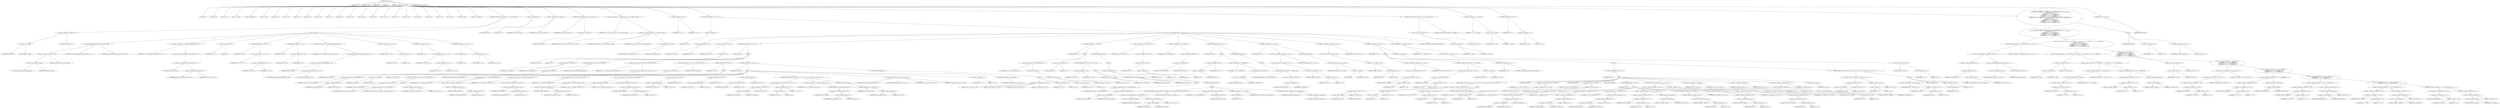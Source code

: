 digraph cache_insert {  
"1000126" [label = "(METHOD,cache_insert)" ]
"1000127" [label = "(PARAM,int a1)" ]
"1000128" [label = "(PARAM,void *cp)" ]
"1000129" [label = "(PARAM,int a3)" ]
"1000130" [label = "(PARAM,int a4)" ]
"1000131" [label = "(PARAM,__int16 a5)" ]
"1000132" [label = "(BLOCK,,)" ]
"1000133" [label = "(LOCAL,v9: int)" ]
"1000134" [label = "(LOCAL,v10: int)" ]
"1000135" [label = "(LOCAL,v11: int)" ]
"1000136" [label = "(LOCAL,v12: __int16)" ]
"1000137" [label = "(LOCAL,v14: unsigned int)" ]
"1000138" [label = "(LOCAL,v15: bool)" ]
"1000139" [label = "(LOCAL,v16: bool)" ]
"1000140" [label = "(LOCAL,v17: int)" ]
"1000141" [label = "(LOCAL,v18: int)" ]
"1000142" [label = "(LOCAL,v19: int)" ]
"1000143" [label = "(LOCAL,v20: int)" ]
"1000144" [label = "(LOCAL,v21: int)" ]
"1000145" [label = "(LOCAL,v22: int)" ]
"1000146" [label = "(LOCAL,v23: int)" ]
"1000147" [label = "(LOCAL,v24: size_t)" ]
"1000148" [label = "(LOCAL,v25: int)" ]
"1000149" [label = "(LOCAL,v26: int *)" ]
"1000150" [label = "(LOCAL,v27: int)" ]
"1000151" [label = "(LOCAL,v28: char *)" ]
"1000152" [label = "(LOCAL,v29: int)" ]
"1000153" [label = "(LOCAL,v30: int)" ]
"1000154" [label = "(LOCAL,v31: int)" ]
"1000155" [label = "(LOCAL,v32: int)" ]
"1000156" [label = "(LOCAL,v33: _BYTE *)" ]
"1000157" [label = "(LOCAL,v34: _DWORD [ 4 ])" ]
"1000158" [label = "(CONTROL_STRUCTURE,if ( (a5 & 0x980) != 0 ),if ( (a5 & 0x980) != 0 ))" ]
"1000159" [label = "(<operator>.notEquals,(a5 & 0x980) != 0)" ]
"1000160" [label = "(<operator>.and,a5 & 0x980)" ]
"1000161" [label = "(IDENTIFIER,a5,a5 & 0x980)" ]
"1000162" [label = "(LITERAL,0x980,a5 & 0x980)" ]
"1000163" [label = "(LITERAL,0,(a5 & 0x980) != 0)" ]
"1000164" [label = "(BLOCK,,)" ]
"1000165" [label = "(log_query,log_query((unsigned __int16)a5 | 0x10000, a1, cp))" ]
"1000166" [label = "(<operator>.or,(unsigned __int16)a5 | 0x10000)" ]
"1000167" [label = "(<operator>.cast,(unsigned __int16)a5)" ]
"1000168" [label = "(UNKNOWN,unsigned __int16,unsigned __int16)" ]
"1000169" [label = "(IDENTIFIER,a5,(unsigned __int16)a5)" ]
"1000170" [label = "(LITERAL,0x10000,(unsigned __int16)a5 | 0x10000)" ]
"1000171" [label = "(IDENTIFIER,a1,log_query((unsigned __int16)a5 | 0x10000, a1, cp))" ]
"1000172" [label = "(IDENTIFIER,cp,log_query((unsigned __int16)a5 | 0x10000, a1, cp))" ]
"1000173" [label = "(<operator>.assignment,v14 = *(_DWORD *)(dnsmasq_daemon + 252))" ]
"1000174" [label = "(IDENTIFIER,v14,v14 = *(_DWORD *)(dnsmasq_daemon + 252))" ]
"1000175" [label = "(<operator>.indirection,*(_DWORD *)(dnsmasq_daemon + 252))" ]
"1000176" [label = "(<operator>.cast,(_DWORD *)(dnsmasq_daemon + 252))" ]
"1000177" [label = "(UNKNOWN,_DWORD *,_DWORD *)" ]
"1000178" [label = "(<operator>.addition,dnsmasq_daemon + 252)" ]
"1000179" [label = "(IDENTIFIER,dnsmasq_daemon,dnsmasq_daemon + 252)" ]
"1000180" [label = "(LITERAL,252,dnsmasq_daemon + 252)" ]
"1000181" [label = "(<operator>.assignment,v15 = 1)" ]
"1000182" [label = "(IDENTIFIER,v15,v15 = 1)" ]
"1000183" [label = "(LITERAL,1,v15 = 1)" ]
"1000184" [label = "(CONTROL_STRUCTURE,if ( v14 ),if ( v14 ))" ]
"1000185" [label = "(IDENTIFIER,v14,if ( v14 ))" ]
"1000186" [label = "(<operator>.assignment,v15 = v14 >= a4)" ]
"1000187" [label = "(IDENTIFIER,v15,v15 = v14 >= a4)" ]
"1000188" [label = "(<operator>.greaterEqualsThan,v14 >= a4)" ]
"1000189" [label = "(IDENTIFIER,v14,v14 >= a4)" ]
"1000190" [label = "(IDENTIFIER,a4,v14 >= a4)" ]
"1000191" [label = "(CONTROL_STRUCTURE,if ( v15 ),if ( v15 ))" ]
"1000192" [label = "(IDENTIFIER,v15,if ( v15 ))" ]
"1000193" [label = "(<operator>.assignment,v14 = a4)" ]
"1000194" [label = "(IDENTIFIER,v14,v14 = a4)" ]
"1000195" [label = "(IDENTIFIER,a4,v14 = a4)" ]
"1000196" [label = "(<operator>.assignment,a4 = *(_DWORD *)(dnsmasq_daemon + 248))" ]
"1000197" [label = "(IDENTIFIER,a4,a4 = *(_DWORD *)(dnsmasq_daemon + 248))" ]
"1000198" [label = "(<operator>.indirection,*(_DWORD *)(dnsmasq_daemon + 248))" ]
"1000199" [label = "(<operator>.cast,(_DWORD *)(dnsmasq_daemon + 248))" ]
"1000200" [label = "(UNKNOWN,_DWORD *,_DWORD *)" ]
"1000201" [label = "(<operator>.addition,dnsmasq_daemon + 248)" ]
"1000202" [label = "(IDENTIFIER,dnsmasq_daemon,dnsmasq_daemon + 248)" ]
"1000203" [label = "(LITERAL,248,dnsmasq_daemon + 248)" ]
"1000204" [label = "(<operator>.assignment,v16 = a4 != 0)" ]
"1000205" [label = "(IDENTIFIER,v16,v16 = a4 != 0)" ]
"1000206" [label = "(<operator>.notEquals,a4 != 0)" ]
"1000207" [label = "(IDENTIFIER,a4,a4 != 0)" ]
"1000208" [label = "(LITERAL,0,a4 != 0)" ]
"1000209" [label = "(CONTROL_STRUCTURE,if ( a4 ),if ( a4 ))" ]
"1000210" [label = "(IDENTIFIER,a4,if ( a4 ))" ]
"1000211" [label = "(<operator>.assignment,v16 = a4 > v14)" ]
"1000212" [label = "(IDENTIFIER,v16,v16 = a4 > v14)" ]
"1000213" [label = "(<operator>.greaterThan,a4 > v14)" ]
"1000214" [label = "(IDENTIFIER,a4,a4 > v14)" ]
"1000215" [label = "(IDENTIFIER,v14,a4 > v14)" ]
"1000216" [label = "(CONTROL_STRUCTURE,if ( !v16 ),if ( !v16 ))" ]
"1000217" [label = "(<operator>.logicalNot,!v16)" ]
"1000218" [label = "(IDENTIFIER,v16,!v16)" ]
"1000219" [label = "(<operator>.assignment,a4 = v14)" ]
"1000220" [label = "(IDENTIFIER,a4,a4 = v14)" ]
"1000221" [label = "(IDENTIFIER,v14,a4 = v14)" ]
"1000222" [label = "(<operator>.assignment,v9 = 0)" ]
"1000223" [label = "(IDENTIFIER,v9,v9 = 0)" ]
"1000224" [label = "(LITERAL,0,v9 = 0)" ]
"1000225" [label = "(<operator>.assignment,v10 = insert_error)" ]
"1000226" [label = "(IDENTIFIER,v10,v10 = insert_error)" ]
"1000227" [label = "(IDENTIFIER,insert_error,v10 = insert_error)" ]
"1000228" [label = "(CONTROL_STRUCTURE,if ( insert_error ),if ( insert_error ))" ]
"1000229" [label = "(IDENTIFIER,insert_error,if ( insert_error ))" ]
"1000230" [label = "(RETURN,return v9;,return v9;)" ]
"1000231" [label = "(IDENTIFIER,v9,return v9;)" ]
"1000232" [label = "(<operator>.assignment,v11 = cache_scan_free(a1, cp, a3, (unsigned __int16)a5))" ]
"1000233" [label = "(IDENTIFIER,v11,v11 = cache_scan_free(a1, cp, a3, (unsigned __int16)a5))" ]
"1000234" [label = "(cache_scan_free,cache_scan_free(a1, cp, a3, (unsigned __int16)a5))" ]
"1000235" [label = "(IDENTIFIER,a1,cache_scan_free(a1, cp, a3, (unsigned __int16)a5))" ]
"1000236" [label = "(IDENTIFIER,cp,cache_scan_free(a1, cp, a3, (unsigned __int16)a5))" ]
"1000237" [label = "(IDENTIFIER,a3,cache_scan_free(a1, cp, a3, (unsigned __int16)a5))" ]
"1000238" [label = "(<operator>.cast,(unsigned __int16)a5)" ]
"1000239" [label = "(UNKNOWN,unsigned __int16,unsigned __int16)" ]
"1000240" [label = "(IDENTIFIER,a5,(unsigned __int16)a5)" ]
"1000241" [label = "(<operator>.assignment,v9 = v11)" ]
"1000242" [label = "(IDENTIFIER,v9,v9 = v11)" ]
"1000243" [label = "(IDENTIFIER,v11,v9 = v11)" ]
"1000244" [label = "(CONTROL_STRUCTURE,if ( !v11 ),if ( !v11 ))" ]
"1000245" [label = "(<operator>.logicalNot,!v11)" ]
"1000246" [label = "(IDENTIFIER,v11,!v11)" ]
"1000247" [label = "(BLOCK,,)" ]
"1000248" [label = "(<operator>.assignment,v17 = v10)" ]
"1000249" [label = "(IDENTIFIER,v17,v17 = v10)" ]
"1000250" [label = "(IDENTIFIER,v10,v17 = v10)" ]
"1000251" [label = "(<operator>.assignment,v18 = a5 & 4)" ]
"1000252" [label = "(IDENTIFIER,v18,v18 = a5 & 4)" ]
"1000253" [label = "(<operator>.and,a5 & 4)" ]
"1000254" [label = "(IDENTIFIER,a5,a5 & 4)" ]
"1000255" [label = "(LITERAL,4,a5 & 4)" ]
"1000256" [label = "(CONTROL_STRUCTURE,while ( 1 ),while ( 1 ))" ]
"1000257" [label = "(LITERAL,1,while ( 1 ))" ]
"1000258" [label = "(BLOCK,,)" ]
"1000259" [label = "(<operator>.assignment,v9 = cache_tail)" ]
"1000260" [label = "(IDENTIFIER,v9,v9 = cache_tail)" ]
"1000261" [label = "(IDENTIFIER,cache_tail,v9 = cache_tail)" ]
"1000262" [label = "(CONTROL_STRUCTURE,if ( !cache_tail ),if ( !cache_tail ))" ]
"1000263" [label = "(<operator>.logicalNot,!cache_tail)" ]
"1000264" [label = "(IDENTIFIER,cache_tail,!cache_tail)" ]
"1000265" [label = "(CONTROL_STRUCTURE,goto LABEL_16;,goto LABEL_16;)" ]
"1000266" [label = "(<operator>.assignment,v19 = *(unsigned __int16 *)(cache_tail + 36))" ]
"1000267" [label = "(IDENTIFIER,v19,v19 = *(unsigned __int16 *)(cache_tail + 36))" ]
"1000268" [label = "(<operator>.indirection,*(unsigned __int16 *)(cache_tail + 36))" ]
"1000269" [label = "(<operator>.cast,(unsigned __int16 *)(cache_tail + 36))" ]
"1000270" [label = "(UNKNOWN,unsigned __int16 *,unsigned __int16 *)" ]
"1000271" [label = "(<operator>.addition,cache_tail + 36)" ]
"1000272" [label = "(IDENTIFIER,cache_tail,cache_tail + 36)" ]
"1000273" [label = "(LITERAL,36,cache_tail + 36)" ]
"1000274" [label = "(CONTROL_STRUCTURE,if ( (v19 & 0xC) == 0 ),if ( (v19 & 0xC) == 0 ))" ]
"1000275" [label = "(<operator>.equals,(v19 & 0xC) == 0)" ]
"1000276" [label = "(<operator>.and,v19 & 0xC)" ]
"1000277" [label = "(IDENTIFIER,v19,v19 & 0xC)" ]
"1000278" [label = "(LITERAL,0xC,v19 & 0xC)" ]
"1000279" [label = "(LITERAL,0,(v19 & 0xC) == 0)" ]
"1000280" [label = "(CONTROL_STRUCTURE,break;,break;)" ]
"1000281" [label = "(CONTROL_STRUCTURE,if ( v17 ),if ( v17 ))" ]
"1000282" [label = "(IDENTIFIER,v17,if ( v17 ))" ]
"1000283" [label = "(BLOCK,,)" ]
"1000284" [label = "(CONTROL_STRUCTURE,if ( !warned_12267 ),if ( !warned_12267 ))" ]
"1000285" [label = "(<operator>.logicalNot,!warned_12267)" ]
"1000286" [label = "(IDENTIFIER,warned_12267,!warned_12267)" ]
"1000287" [label = "(BLOCK,,)" ]
"1000288" [label = "(my_syslog,my_syslog(3, \"Internal error in cache.\"))" ]
"1000289" [label = "(LITERAL,3,my_syslog(3, \"Internal error in cache.\"))" ]
"1000290" [label = "(LITERAL,\"Internal error in cache.\",my_syslog(3, \"Internal error in cache.\"))" ]
"1000291" [label = "(<operator>.assignment,warned_12267 = 1)" ]
"1000292" [label = "(IDENTIFIER,warned_12267,warned_12267 = 1)" ]
"1000293" [label = "(LITERAL,1,warned_12267 = 1)" ]
"1000294" [label = "(CONTROL_STRUCTURE,goto LABEL_16;,goto LABEL_16;)" ]
"1000295" [label = "(CONTROL_STRUCTURE,if ( v18 ),if ( v18 ))" ]
"1000296" [label = "(IDENTIFIER,v18,if ( v18 ))" ]
"1000297" [label = "(BLOCK,,)" ]
"1000298" [label = "(<operator>.assignment,v20 = *(_DWORD *)(cache_tail + 16))" ]
"1000299" [label = "(IDENTIFIER,v20,v20 = *(_DWORD *)(cache_tail + 16))" ]
"1000300" [label = "(<operator>.indirection,*(_DWORD *)(cache_tail + 16))" ]
"1000301" [label = "(<operator>.cast,(_DWORD *)(cache_tail + 16))" ]
"1000302" [label = "(UNKNOWN,_DWORD *,_DWORD *)" ]
"1000303" [label = "(<operator>.addition,cache_tail + 16)" ]
"1000304" [label = "(IDENTIFIER,cache_tail,cache_tail + 16)" ]
"1000305" [label = "(LITERAL,16,cache_tail + 16)" ]
"1000306" [label = "(<operator>.assignment,v21 = *(_DWORD *)(cache_tail + 20))" ]
"1000307" [label = "(IDENTIFIER,v21,v21 = *(_DWORD *)(cache_tail + 20))" ]
"1000308" [label = "(<operator>.indirection,*(_DWORD *)(cache_tail + 20))" ]
"1000309" [label = "(<operator>.cast,(_DWORD *)(cache_tail + 20))" ]
"1000310" [label = "(UNKNOWN,_DWORD *,_DWORD *)" ]
"1000311" [label = "(<operator>.addition,cache_tail + 20)" ]
"1000312" [label = "(IDENTIFIER,cache_tail,cache_tail + 20)" ]
"1000313" [label = "(LITERAL,20,cache_tail + 20)" ]
"1000314" [label = "(<operator>.assignment,v22 = *(_DWORD *)(cache_tail + 24))" ]
"1000315" [label = "(IDENTIFIER,v22,v22 = *(_DWORD *)(cache_tail + 24))" ]
"1000316" [label = "(<operator>.indirection,*(_DWORD *)(cache_tail + 24))" ]
"1000317" [label = "(<operator>.cast,(_DWORD *)(cache_tail + 24))" ]
"1000318" [label = "(UNKNOWN,_DWORD *,_DWORD *)" ]
"1000319" [label = "(<operator>.addition,cache_tail + 24)" ]
"1000320" [label = "(IDENTIFIER,cache_tail,cache_tail + 24)" ]
"1000321" [label = "(LITERAL,24,cache_tail + 24)" ]
"1000322" [label = "(<operator>.assignment,v34[0] = *(_DWORD *)(cache_tail + 12))" ]
"1000323" [label = "(<operator>.indirectIndexAccess,v34[0])" ]
"1000324" [label = "(IDENTIFIER,v34,v34[0] = *(_DWORD *)(cache_tail + 12))" ]
"1000325" [label = "(LITERAL,0,v34[0] = *(_DWORD *)(cache_tail + 12))" ]
"1000326" [label = "(<operator>.indirection,*(_DWORD *)(cache_tail + 12))" ]
"1000327" [label = "(<operator>.cast,(_DWORD *)(cache_tail + 12))" ]
"1000328" [label = "(UNKNOWN,_DWORD *,_DWORD *)" ]
"1000329" [label = "(<operator>.addition,cache_tail + 12)" ]
"1000330" [label = "(IDENTIFIER,cache_tail,cache_tail + 12)" ]
"1000331" [label = "(LITERAL,12,cache_tail + 12)" ]
"1000332" [label = "(<operator>.assignment,v34[1] = v20)" ]
"1000333" [label = "(<operator>.indirectIndexAccess,v34[1])" ]
"1000334" [label = "(IDENTIFIER,v34,v34[1] = v20)" ]
"1000335" [label = "(LITERAL,1,v34[1] = v20)" ]
"1000336" [label = "(IDENTIFIER,v20,v34[1] = v20)" ]
"1000337" [label = "(<operator>.assignment,v34[2] = v21)" ]
"1000338" [label = "(<operator>.indirectIndexAccess,v34[2])" ]
"1000339" [label = "(IDENTIFIER,v34,v34[2] = v21)" ]
"1000340" [label = "(LITERAL,2,v34[2] = v21)" ]
"1000341" [label = "(IDENTIFIER,v21,v34[2] = v21)" ]
"1000342" [label = "(<operator>.assignment,v34[3] = v22)" ]
"1000343" [label = "(<operator>.indirectIndexAccess,v34[3])" ]
"1000344" [label = "(IDENTIFIER,v34,v34[3] = v22)" ]
"1000345" [label = "(LITERAL,3,v34[3] = v22)" ]
"1000346" [label = "(IDENTIFIER,v22,v34[3] = v22)" ]
"1000347" [label = "(CONTROL_STRUCTURE,if ( (v19 & 0x200) != 0 || (v19 & 2) != 0 ),if ( (v19 & 0x200) != 0 || (v19 & 2) != 0 ))" ]
"1000348" [label = "(<operator>.logicalOr,(v19 & 0x200) != 0 || (v19 & 2) != 0)" ]
"1000349" [label = "(<operator>.notEquals,(v19 & 0x200) != 0)" ]
"1000350" [label = "(<operator>.and,v19 & 0x200)" ]
"1000351" [label = "(IDENTIFIER,v19,v19 & 0x200)" ]
"1000352" [label = "(LITERAL,0x200,v19 & 0x200)" ]
"1000353" [label = "(LITERAL,0,(v19 & 0x200) != 0)" ]
"1000354" [label = "(<operator>.notEquals,(v19 & 2) != 0)" ]
"1000355" [label = "(<operator>.and,v19 & 2)" ]
"1000356" [label = "(IDENTIFIER,v19,v19 & 2)" ]
"1000357" [label = "(LITERAL,2,v19 & 2)" ]
"1000358" [label = "(LITERAL,0,(v19 & 2) != 0)" ]
"1000359" [label = "(<operator>.assignment,v23 = *(_DWORD *)(cache_tail + 40))" ]
"1000360" [label = "(IDENTIFIER,v23,v23 = *(_DWORD *)(cache_tail + 40))" ]
"1000361" [label = "(<operator>.indirection,*(_DWORD *)(cache_tail + 40))" ]
"1000362" [label = "(<operator>.cast,(_DWORD *)(cache_tail + 40))" ]
"1000363" [label = "(UNKNOWN,_DWORD *,_DWORD *)" ]
"1000364" [label = "(<operator>.addition,cache_tail + 40)" ]
"1000365" [label = "(IDENTIFIER,cache_tail,cache_tail + 40)" ]
"1000366" [label = "(LITERAL,40,cache_tail + 40)" ]
"1000367" [label = "(CONTROL_STRUCTURE,else,else)" ]
"1000368" [label = "(<operator>.assignment,v23 = cache_tail + 40)" ]
"1000369" [label = "(IDENTIFIER,v23,v23 = cache_tail + 40)" ]
"1000370" [label = "(<operator>.addition,cache_tail + 40)" ]
"1000371" [label = "(IDENTIFIER,cache_tail,cache_tail + 40)" ]
"1000372" [label = "(LITERAL,40,cache_tail + 40)" ]
"1000373" [label = "(cache_scan_free,cache_scan_free(v23, v34, a3, v19))" ]
"1000374" [label = "(IDENTIFIER,v23,cache_scan_free(v23, v34, a3, v19))" ]
"1000375" [label = "(IDENTIFIER,v34,cache_scan_free(v23, v34, a3, v19))" ]
"1000376" [label = "(IDENTIFIER,a3,cache_scan_free(v23, v34, a3, v19))" ]
"1000377" [label = "(IDENTIFIER,v19,cache_scan_free(v23, v34, a3, v19))" ]
"1000378" [label = "(<operator>.assignment,v17 = 1)" ]
"1000379" [label = "(IDENTIFIER,v17,v17 = 1)" ]
"1000380" [label = "(LITERAL,1,v17 = 1)" ]
"1000381" [label = "(<operator>.preIncrement,++cache_live_freed)" ]
"1000382" [label = "(IDENTIFIER,cache_live_freed,++cache_live_freed)" ]
"1000383" [label = "(CONTROL_STRUCTURE,else,else)" ]
"1000384" [label = "(BLOCK,,)" ]
"1000385" [label = "(cache_scan_free,cache_scan_free(0, 0, a3, 0))" ]
"1000386" [label = "(LITERAL,0,cache_scan_free(0, 0, a3, 0))" ]
"1000387" [label = "(LITERAL,0,cache_scan_free(0, 0, a3, 0))" ]
"1000388" [label = "(IDENTIFIER,a3,cache_scan_free(0, 0, a3, 0))" ]
"1000389" [label = "(LITERAL,0,cache_scan_free(0, 0, a3, 0))" ]
"1000390" [label = "(<operator>.assignment,v17 = 0)" ]
"1000391" [label = "(IDENTIFIER,v17,v17 = 0)" ]
"1000392" [label = "(LITERAL,0,v17 = 0)" ]
"1000393" [label = "(<operator>.assignment,v18 = 1)" ]
"1000394" [label = "(IDENTIFIER,v18,v18 = 1)" ]
"1000395" [label = "(LITERAL,1,v18 = 1)" ]
"1000396" [label = "(CONTROL_STRUCTURE,if ( a1 ),if ( a1 ))" ]
"1000397" [label = "(IDENTIFIER,a1,if ( a1 ))" ]
"1000398" [label = "(BLOCK,,)" ]
"1000399" [label = "(<operator>.assignment,v24 = strlen((const char *)a1))" ]
"1000400" [label = "(IDENTIFIER,v24,v24 = strlen((const char *)a1))" ]
"1000401" [label = "(strlen,strlen((const char *)a1))" ]
"1000402" [label = "(<operator>.cast,(const char *)a1)" ]
"1000403" [label = "(UNKNOWN,const char *,const char *)" ]
"1000404" [label = "(IDENTIFIER,a1,(const char *)a1)" ]
"1000405" [label = "(<operator>.assignment,v25 = 0)" ]
"1000406" [label = "(IDENTIFIER,v25,v25 = 0)" ]
"1000407" [label = "(LITERAL,0,v25 = 0)" ]
"1000408" [label = "(CONTROL_STRUCTURE,if ( v24 > 0x31 ),if ( v24 > 0x31 ))" ]
"1000409" [label = "(<operator>.greaterThan,v24 > 0x31)" ]
"1000410" [label = "(IDENTIFIER,v24,v24 > 0x31)" ]
"1000411" [label = "(LITERAL,0x31,v24 > 0x31)" ]
"1000412" [label = "(BLOCK,,)" ]
"1000413" [label = "(<operator>.assignment,v25 = big_free)" ]
"1000414" [label = "(IDENTIFIER,v25,v25 = big_free)" ]
"1000415" [label = "(IDENTIFIER,big_free,v25 = big_free)" ]
"1000416" [label = "(CONTROL_STRUCTURE,if ( big_free ),if ( big_free ))" ]
"1000417" [label = "(IDENTIFIER,big_free,if ( big_free ))" ]
"1000418" [label = "(BLOCK,,)" ]
"1000419" [label = "(<operator>.assignment,big_free = *(_DWORD *)big_free)" ]
"1000420" [label = "(IDENTIFIER,big_free,big_free = *(_DWORD *)big_free)" ]
"1000421" [label = "(<operator>.indirection,*(_DWORD *)big_free)" ]
"1000422" [label = "(<operator>.cast,(_DWORD *)big_free)" ]
"1000423" [label = "(UNKNOWN,_DWORD *,_DWORD *)" ]
"1000424" [label = "(IDENTIFIER,big_free,(_DWORD *)big_free)" ]
"1000425" [label = "(CONTROL_STRUCTURE,else,else)" ]
"1000426" [label = "(BLOCK,,)" ]
"1000427" [label = "(CONTROL_STRUCTURE,if ( !bignames_left && (a5 & 0x5000) == 0 ),if ( !bignames_left && (a5 & 0x5000) == 0 ))" ]
"1000428" [label = "(<operator>.logicalAnd,!bignames_left && (a5 & 0x5000) == 0)" ]
"1000429" [label = "(<operator>.logicalNot,!bignames_left)" ]
"1000430" [label = "(IDENTIFIER,bignames_left,!bignames_left)" ]
"1000431" [label = "(<operator>.equals,(a5 & 0x5000) == 0)" ]
"1000432" [label = "(<operator>.and,a5 & 0x5000)" ]
"1000433" [label = "(IDENTIFIER,a5,a5 & 0x5000)" ]
"1000434" [label = "(LITERAL,0x5000,a5 & 0x5000)" ]
"1000435" [label = "(LITERAL,0,(a5 & 0x5000) == 0)" ]
"1000436" [label = "(CONTROL_STRUCTURE,goto LABEL_16;,goto LABEL_16;)" ]
"1000437" [label = "(<operator>.assignment,v25 = whine_malloc(1028))" ]
"1000438" [label = "(IDENTIFIER,v25,v25 = whine_malloc(1028))" ]
"1000439" [label = "(whine_malloc,whine_malloc(1028))" ]
"1000440" [label = "(LITERAL,1028,whine_malloc(1028))" ]
"1000441" [label = "(CONTROL_STRUCTURE,if ( !v25 ),if ( !v25 ))" ]
"1000442" [label = "(<operator>.logicalNot,!v25)" ]
"1000443" [label = "(IDENTIFIER,v25,!v25)" ]
"1000444" [label = "(CONTROL_STRUCTURE,goto LABEL_16;,goto LABEL_16;)" ]
"1000445" [label = "(CONTROL_STRUCTURE,if ( bignames_left ),if ( bignames_left ))" ]
"1000446" [label = "(IDENTIFIER,bignames_left,if ( bignames_left ))" ]
"1000447" [label = "(<operator>.preDecrement,--bignames_left)" ]
"1000448" [label = "(IDENTIFIER,bignames_left,--bignames_left)" ]
"1000449" [label = "(CONTROL_STRUCTURE,else,else)" ]
"1000450" [label = "(BLOCK,,)" ]
"1000451" [label = "(<operator>.assignment,v25 = 0)" ]
"1000452" [label = "(IDENTIFIER,v25,v25 = 0)" ]
"1000453" [label = "(LITERAL,0,v25 = 0)" ]
"1000454" [label = "(<operator>.assignment,v26 = *(int **)(v9 + 4))" ]
"1000455" [label = "(IDENTIFIER,v26,v26 = *(int **)(v9 + 4))" ]
"1000456" [label = "(<operator>.indirection,*(int **)(v9 + 4))" ]
"1000457" [label = "(<operator>.cast,(int **)(v9 + 4))" ]
"1000458" [label = "(UNKNOWN,int **,int **)" ]
"1000459" [label = "(<operator>.addition,v9 + 4)" ]
"1000460" [label = "(IDENTIFIER,v9,v9 + 4)" ]
"1000461" [label = "(LITERAL,4,v9 + 4)" ]
"1000462" [label = "(<operator>.assignment,v27 = *(_DWORD *)v9)" ]
"1000463" [label = "(IDENTIFIER,v27,v27 = *(_DWORD *)v9)" ]
"1000464" [label = "(<operator>.indirection,*(_DWORD *)v9)" ]
"1000465" [label = "(<operator>.cast,(_DWORD *)v9)" ]
"1000466" [label = "(UNKNOWN,_DWORD *,_DWORD *)" ]
"1000467" [label = "(IDENTIFIER,v9,(_DWORD *)v9)" ]
"1000468" [label = "(CONTROL_STRUCTURE,if ( v26 ),if ( v26 ))" ]
"1000469" [label = "(IDENTIFIER,v26,if ( v26 ))" ]
"1000470" [label = "(BLOCK,,)" ]
"1000471" [label = "(<operator>.assignment,*v26 = v27)" ]
"1000472" [label = "(<operator>.indirection,*v26)" ]
"1000473" [label = "(IDENTIFIER,v26,*v26 = v27)" ]
"1000474" [label = "(IDENTIFIER,v27,*v26 = v27)" ]
"1000475" [label = "(<operator>.assignment,v27 = *(_DWORD *)v9)" ]
"1000476" [label = "(IDENTIFIER,v27,v27 = *(_DWORD *)v9)" ]
"1000477" [label = "(<operator>.indirection,*(_DWORD *)v9)" ]
"1000478" [label = "(<operator>.cast,(_DWORD *)v9)" ]
"1000479" [label = "(UNKNOWN,_DWORD *,_DWORD *)" ]
"1000480" [label = "(IDENTIFIER,v9,(_DWORD *)v9)" ]
"1000481" [label = "(CONTROL_STRUCTURE,else,else)" ]
"1000482" [label = "(BLOCK,,)" ]
"1000483" [label = "(<operator>.assignment,cache_head = *(_DWORD *)v9)" ]
"1000484" [label = "(IDENTIFIER,cache_head,cache_head = *(_DWORD *)v9)" ]
"1000485" [label = "(<operator>.indirection,*(_DWORD *)v9)" ]
"1000486" [label = "(<operator>.cast,(_DWORD *)v9)" ]
"1000487" [label = "(UNKNOWN,_DWORD *,_DWORD *)" ]
"1000488" [label = "(IDENTIFIER,v9,(_DWORD *)v9)" ]
"1000489" [label = "(CONTROL_STRUCTURE,if ( v27 ),if ( v27 ))" ]
"1000490" [label = "(IDENTIFIER,v27,if ( v27 ))" ]
"1000491" [label = "(<operator>.assignment,*(_DWORD *)(v27 + 4) = v26)" ]
"1000492" [label = "(<operator>.indirection,*(_DWORD *)(v27 + 4))" ]
"1000493" [label = "(<operator>.cast,(_DWORD *)(v27 + 4))" ]
"1000494" [label = "(UNKNOWN,_DWORD *,_DWORD *)" ]
"1000495" [label = "(<operator>.addition,v27 + 4)" ]
"1000496" [label = "(IDENTIFIER,v27,v27 + 4)" ]
"1000497" [label = "(LITERAL,4,v27 + 4)" ]
"1000498" [label = "(IDENTIFIER,v26,*(_DWORD *)(v27 + 4) = v26)" ]
"1000499" [label = "(CONTROL_STRUCTURE,else,else)" ]
"1000500" [label = "(<operator>.assignment,cache_tail = (int)v26)" ]
"1000501" [label = "(IDENTIFIER,cache_tail,cache_tail = (int)v26)" ]
"1000502" [label = "(<operator>.cast,(int)v26)" ]
"1000503" [label = "(UNKNOWN,int,int)" ]
"1000504" [label = "(IDENTIFIER,v26,(int)v26)" ]
"1000505" [label = "(<operator>.assignment,*(_WORD *)(v9 + 36) = a5)" ]
"1000506" [label = "(<operator>.indirection,*(_WORD *)(v9 + 36))" ]
"1000507" [label = "(<operator>.cast,(_WORD *)(v9 + 36))" ]
"1000508" [label = "(UNKNOWN,_WORD *,_WORD *)" ]
"1000509" [label = "(<operator>.addition,v9 + 36)" ]
"1000510" [label = "(IDENTIFIER,v9,v9 + 36)" ]
"1000511" [label = "(LITERAL,36,v9 + 36)" ]
"1000512" [label = "(IDENTIFIER,a5,*(_WORD *)(v9 + 36) = a5)" ]
"1000513" [label = "(CONTROL_STRUCTURE,if ( v25 ),if ( v25 ))" ]
"1000514" [label = "(IDENTIFIER,v25,if ( v25 ))" ]
"1000515" [label = "(BLOCK,,)" ]
"1000516" [label = "(<operator>.assignment,*(_DWORD *)(v9 + 40) = v25)" ]
"1000517" [label = "(<operator>.indirection,*(_DWORD *)(v9 + 40))" ]
"1000518" [label = "(<operator>.cast,(_DWORD *)(v9 + 40))" ]
"1000519" [label = "(UNKNOWN,_DWORD *,_DWORD *)" ]
"1000520" [label = "(<operator>.addition,v9 + 40)" ]
"1000521" [label = "(IDENTIFIER,v9,v9 + 40)" ]
"1000522" [label = "(LITERAL,40,v9 + 40)" ]
"1000523" [label = "(IDENTIFIER,v25,*(_DWORD *)(v9 + 40) = v25)" ]
"1000524" [label = "(<operator>.assignment,*(_WORD *)(v9 + 36) = a5 | 0x200)" ]
"1000525" [label = "(<operator>.indirection,*(_WORD *)(v9 + 36))" ]
"1000526" [label = "(<operator>.cast,(_WORD *)(v9 + 36))" ]
"1000527" [label = "(UNKNOWN,_WORD *,_WORD *)" ]
"1000528" [label = "(<operator>.addition,v9 + 36)" ]
"1000529" [label = "(IDENTIFIER,v9,v9 + 36)" ]
"1000530" [label = "(LITERAL,36,v9 + 36)" ]
"1000531" [label = "(<operator>.or,a5 | 0x200)" ]
"1000532" [label = "(IDENTIFIER,a5,a5 | 0x200)" ]
"1000533" [label = "(LITERAL,0x200,a5 | 0x200)" ]
"1000534" [label = "(CONTROL_STRUCTURE,if ( a1 ),if ( a1 ))" ]
"1000535" [label = "(IDENTIFIER,a1,if ( a1 ))" ]
"1000536" [label = "(CONTROL_STRUCTURE,goto LABEL_52;,goto LABEL_52;)" ]
"1000537" [label = "(CONTROL_STRUCTURE,else,else)" ]
"1000538" [label = "(BLOCK,,)" ]
"1000539" [label = "(CONTROL_STRUCTURE,if ( a1 ),if ( a1 ))" ]
"1000540" [label = "(IDENTIFIER,a1,if ( a1 ))" ]
"1000541" [label = "(BLOCK,,)" ]
"1000542" [label = "(CONTROL_STRUCTURE,if ( (a5 & 0x200) == 0 && (a5 & 2) == 0 ),if ( (a5 & 0x200) == 0 && (a5 & 2) == 0 ))" ]
"1000543" [label = "(<operator>.logicalAnd,(a5 & 0x200) == 0 && (a5 & 2) == 0)" ]
"1000544" [label = "(<operator>.equals,(a5 & 0x200) == 0)" ]
"1000545" [label = "(<operator>.and,a5 & 0x200)" ]
"1000546" [label = "(IDENTIFIER,a5,a5 & 0x200)" ]
"1000547" [label = "(LITERAL,0x200,a5 & 0x200)" ]
"1000548" [label = "(LITERAL,0,(a5 & 0x200) == 0)" ]
"1000549" [label = "(<operator>.equals,(a5 & 2) == 0)" ]
"1000550" [label = "(<operator>.and,a5 & 2)" ]
"1000551" [label = "(IDENTIFIER,a5,a5 & 2)" ]
"1000552" [label = "(LITERAL,2,a5 & 2)" ]
"1000553" [label = "(LITERAL,0,(a5 & 2) == 0)" ]
"1000554" [label = "(BLOCK,,)" ]
"1000555" [label = "(<operator>.assignment,v28 = (char *)(v9 + 40))" ]
"1000556" [label = "(IDENTIFIER,v28,v28 = (char *)(v9 + 40))" ]
"1000557" [label = "(<operator>.cast,(char *)(v9 + 40))" ]
"1000558" [label = "(UNKNOWN,char *,char *)" ]
"1000559" [label = "(<operator>.addition,v9 + 40)" ]
"1000560" [label = "(IDENTIFIER,v9,v9 + 40)" ]
"1000561" [label = "(LITERAL,40,v9 + 40)" ]
"1000562" [label = "(CONTROL_STRUCTURE,goto LABEL_53;,goto LABEL_53;)" ]
"1000563" [label = "(JUMP_TARGET,LABEL_52)" ]
"1000564" [label = "(<operator>.assignment,v28 = *(char **)(v9 + 40))" ]
"1000565" [label = "(IDENTIFIER,v28,v28 = *(char **)(v9 + 40))" ]
"1000566" [label = "(<operator>.indirection,*(char **)(v9 + 40))" ]
"1000567" [label = "(<operator>.cast,(char **)(v9 + 40))" ]
"1000568" [label = "(UNKNOWN,char **,char **)" ]
"1000569" [label = "(<operator>.addition,v9 + 40)" ]
"1000570" [label = "(IDENTIFIER,v9,v9 + 40)" ]
"1000571" [label = "(LITERAL,40,v9 + 40)" ]
"1000572" [label = "(JUMP_TARGET,LABEL_53)" ]
"1000573" [label = "(strcpy,strcpy(v28, (const char *)a1))" ]
"1000574" [label = "(IDENTIFIER,v28,strcpy(v28, (const char *)a1))" ]
"1000575" [label = "(<operator>.cast,(const char *)a1)" ]
"1000576" [label = "(UNKNOWN,const char *,const char *)" ]
"1000577" [label = "(IDENTIFIER,a1,(const char *)a1)" ]
"1000578" [label = "(JUMP_TARGET,LABEL_54)" ]
"1000579" [label = "(CONTROL_STRUCTURE,if ( cp ),if ( cp ))" ]
"1000580" [label = "(IDENTIFIER,cp,if ( cp ))" ]
"1000581" [label = "(BLOCK,,)" ]
"1000582" [label = "(<operator>.assignment,v29 = *((_DWORD *)cp + 1))" ]
"1000583" [label = "(IDENTIFIER,v29,v29 = *((_DWORD *)cp + 1))" ]
"1000584" [label = "(<operator>.indirection,*((_DWORD *)cp + 1))" ]
"1000585" [label = "(<operator>.addition,(_DWORD *)cp + 1)" ]
"1000586" [label = "(<operator>.cast,(_DWORD *)cp)" ]
"1000587" [label = "(UNKNOWN,_DWORD *,_DWORD *)" ]
"1000588" [label = "(IDENTIFIER,cp,(_DWORD *)cp)" ]
"1000589" [label = "(LITERAL,1,(_DWORD *)cp + 1)" ]
"1000590" [label = "(<operator>.assignment,v30 = *((_DWORD *)cp + 2))" ]
"1000591" [label = "(IDENTIFIER,v30,v30 = *((_DWORD *)cp + 2))" ]
"1000592" [label = "(<operator>.indirection,*((_DWORD *)cp + 2))" ]
"1000593" [label = "(<operator>.addition,(_DWORD *)cp + 2)" ]
"1000594" [label = "(<operator>.cast,(_DWORD *)cp)" ]
"1000595" [label = "(UNKNOWN,_DWORD *,_DWORD *)" ]
"1000596" [label = "(IDENTIFIER,cp,(_DWORD *)cp)" ]
"1000597" [label = "(LITERAL,2,(_DWORD *)cp + 2)" ]
"1000598" [label = "(<operator>.assignment,v31 = *((_DWORD *)cp + 3))" ]
"1000599" [label = "(IDENTIFIER,v31,v31 = *((_DWORD *)cp + 3))" ]
"1000600" [label = "(<operator>.indirection,*((_DWORD *)cp + 3))" ]
"1000601" [label = "(<operator>.addition,(_DWORD *)cp + 3)" ]
"1000602" [label = "(<operator>.cast,(_DWORD *)cp)" ]
"1000603" [label = "(UNKNOWN,_DWORD *,_DWORD *)" ]
"1000604" [label = "(IDENTIFIER,cp,(_DWORD *)cp)" ]
"1000605" [label = "(LITERAL,3,(_DWORD *)cp + 3)" ]
"1000606" [label = "(<operator>.assignment,*(_DWORD *)(v9 + 12) = *(_DWORD *)cp)" ]
"1000607" [label = "(<operator>.indirection,*(_DWORD *)(v9 + 12))" ]
"1000608" [label = "(<operator>.cast,(_DWORD *)(v9 + 12))" ]
"1000609" [label = "(UNKNOWN,_DWORD *,_DWORD *)" ]
"1000610" [label = "(<operator>.addition,v9 + 12)" ]
"1000611" [label = "(IDENTIFIER,v9,v9 + 12)" ]
"1000612" [label = "(LITERAL,12,v9 + 12)" ]
"1000613" [label = "(<operator>.indirection,*(_DWORD *)cp)" ]
"1000614" [label = "(<operator>.cast,(_DWORD *)cp)" ]
"1000615" [label = "(UNKNOWN,_DWORD *,_DWORD *)" ]
"1000616" [label = "(IDENTIFIER,cp,(_DWORD *)cp)" ]
"1000617" [label = "(<operator>.assignment,*(_DWORD *)(v9 + 16) = v29)" ]
"1000618" [label = "(<operator>.indirection,*(_DWORD *)(v9 + 16))" ]
"1000619" [label = "(<operator>.cast,(_DWORD *)(v9 + 16))" ]
"1000620" [label = "(UNKNOWN,_DWORD *,_DWORD *)" ]
"1000621" [label = "(<operator>.addition,v9 + 16)" ]
"1000622" [label = "(IDENTIFIER,v9,v9 + 16)" ]
"1000623" [label = "(LITERAL,16,v9 + 16)" ]
"1000624" [label = "(IDENTIFIER,v29,*(_DWORD *)(v9 + 16) = v29)" ]
"1000625" [label = "(<operator>.assignment,*(_DWORD *)(v9 + 20) = v30)" ]
"1000626" [label = "(<operator>.indirection,*(_DWORD *)(v9 + 20))" ]
"1000627" [label = "(<operator>.cast,(_DWORD *)(v9 + 20))" ]
"1000628" [label = "(UNKNOWN,_DWORD *,_DWORD *)" ]
"1000629" [label = "(<operator>.addition,v9 + 20)" ]
"1000630" [label = "(IDENTIFIER,v9,v9 + 20)" ]
"1000631" [label = "(LITERAL,20,v9 + 20)" ]
"1000632" [label = "(IDENTIFIER,v30,*(_DWORD *)(v9 + 20) = v30)" ]
"1000633" [label = "(<operator>.assignment,*(_DWORD *)(v9 + 24) = v31)" ]
"1000634" [label = "(<operator>.indirection,*(_DWORD *)(v9 + 24))" ]
"1000635" [label = "(<operator>.cast,(_DWORD *)(v9 + 24))" ]
"1000636" [label = "(UNKNOWN,_DWORD *,_DWORD *)" ]
"1000637" [label = "(<operator>.addition,v9 + 24)" ]
"1000638" [label = "(IDENTIFIER,v9,v9 + 24)" ]
"1000639" [label = "(LITERAL,24,v9 + 24)" ]
"1000640" [label = "(IDENTIFIER,v31,*(_DWORD *)(v9 + 24) = v31)" ]
"1000641" [label = "(<operator>.assignment,*(_DWORD *)(v9 + 28) = a4 + a3)" ]
"1000642" [label = "(<operator>.indirection,*(_DWORD *)(v9 + 28))" ]
"1000643" [label = "(<operator>.cast,(_DWORD *)(v9 + 28))" ]
"1000644" [label = "(UNKNOWN,_DWORD *,_DWORD *)" ]
"1000645" [label = "(<operator>.addition,v9 + 28)" ]
"1000646" [label = "(IDENTIFIER,v9,v9 + 28)" ]
"1000647" [label = "(LITERAL,28,v9 + 28)" ]
"1000648" [label = "(<operator>.addition,a4 + a3)" ]
"1000649" [label = "(IDENTIFIER,a4,a4 + a3)" ]
"1000650" [label = "(IDENTIFIER,a3,a4 + a3)" ]
"1000651" [label = "(<operator>.assignment,v32 = new_chain)" ]
"1000652" [label = "(IDENTIFIER,v32,v32 = new_chain)" ]
"1000653" [label = "(IDENTIFIER,new_chain,v32 = new_chain)" ]
"1000654" [label = "(<operator>.assignment,new_chain = v9)" ]
"1000655" [label = "(IDENTIFIER,new_chain,new_chain = v9)" ]
"1000656" [label = "(IDENTIFIER,v9,new_chain = v9)" ]
"1000657" [label = "(<operator>.assignment,*(_DWORD *)v9 = v32)" ]
"1000658" [label = "(<operator>.indirection,*(_DWORD *)v9)" ]
"1000659" [label = "(<operator>.cast,(_DWORD *)v9)" ]
"1000660" [label = "(UNKNOWN,_DWORD *,_DWORD *)" ]
"1000661" [label = "(IDENTIFIER,v9,(_DWORD *)v9)" ]
"1000662" [label = "(IDENTIFIER,v32,*(_DWORD *)v9 = v32)" ]
"1000663" [label = "(RETURN,return v9;,return v9;)" ]
"1000664" [label = "(IDENTIFIER,v9,return v9;)" ]
"1000665" [label = "(CONTROL_STRUCTURE,if ( (a5 & 0x200) == 0 && (a5 & 2) == 0 ),if ( (a5 & 0x200) == 0 && (a5 & 2) == 0 ))" ]
"1000666" [label = "(<operator>.logicalAnd,(a5 & 0x200) == 0 && (a5 & 2) == 0)" ]
"1000667" [label = "(<operator>.equals,(a5 & 0x200) == 0)" ]
"1000668" [label = "(<operator>.and,a5 & 0x200)" ]
"1000669" [label = "(IDENTIFIER,a5,a5 & 0x200)" ]
"1000670" [label = "(LITERAL,0x200,a5 & 0x200)" ]
"1000671" [label = "(LITERAL,0,(a5 & 0x200) == 0)" ]
"1000672" [label = "(<operator>.equals,(a5 & 2) == 0)" ]
"1000673" [label = "(<operator>.and,a5 & 2)" ]
"1000674" [label = "(IDENTIFIER,a5,a5 & 2)" ]
"1000675" [label = "(LITERAL,2,a5 & 2)" ]
"1000676" [label = "(LITERAL,0,(a5 & 2) == 0)" ]
"1000677" [label = "(BLOCK,,)" ]
"1000678" [label = "(<operator>.assignment,v33 = (_BYTE *)(v9 + 40))" ]
"1000679" [label = "(IDENTIFIER,v33,v33 = (_BYTE *)(v9 + 40))" ]
"1000680" [label = "(<operator>.cast,(_BYTE *)(v9 + 40))" ]
"1000681" [label = "(UNKNOWN,_BYTE *,_BYTE *)" ]
"1000682" [label = "(<operator>.addition,v9 + 40)" ]
"1000683" [label = "(IDENTIFIER,v9,v9 + 40)" ]
"1000684" [label = "(LITERAL,40,v9 + 40)" ]
"1000685" [label = "(JUMP_TARGET,LABEL_69)" ]
"1000686" [label = "(<operator>.assignment,*v33 = 0)" ]
"1000687" [label = "(<operator>.indirection,*v33)" ]
"1000688" [label = "(IDENTIFIER,v33,*v33 = 0)" ]
"1000689" [label = "(LITERAL,0,*v33 = 0)" ]
"1000690" [label = "(CONTROL_STRUCTURE,goto LABEL_54;,goto LABEL_54;)" ]
"1000691" [label = "(<operator>.assignment,v33 = *(_BYTE **)(v9 + 40))" ]
"1000692" [label = "(IDENTIFIER,v33,v33 = *(_BYTE **)(v9 + 40))" ]
"1000693" [label = "(<operator>.indirection,*(_BYTE **)(v9 + 40))" ]
"1000694" [label = "(<operator>.cast,(_BYTE **)(v9 + 40))" ]
"1000695" [label = "(UNKNOWN,_BYTE **,_BYTE **)" ]
"1000696" [label = "(<operator>.addition,v9 + 40)" ]
"1000697" [label = "(IDENTIFIER,v9,v9 + 40)" ]
"1000698" [label = "(LITERAL,40,v9 + 40)" ]
"1000699" [label = "(CONTROL_STRUCTURE,goto LABEL_69;,goto LABEL_69;)" ]
"1000700" [label = "(CONTROL_STRUCTURE,if ( (a5 & 0x180) == 0 ),if ( (a5 & 0x180) == 0 ))" ]
"1000701" [label = "(<operator>.equals,(a5 & 0x180) == 0)" ]
"1000702" [label = "(<operator>.and,a5 & 0x180)" ]
"1000703" [label = "(IDENTIFIER,a5,a5 & 0x180)" ]
"1000704" [label = "(LITERAL,0x180,a5 & 0x180)" ]
"1000705" [label = "(LITERAL,0,(a5 & 0x180) == 0)" ]
"1000706" [label = "(CONTROL_STRUCTURE,goto LABEL_16;,goto LABEL_16;)" ]
"1000707" [label = "(<operator>.assignment,v12 = (__int16)cp)" ]
"1000708" [label = "(IDENTIFIER,v12,v12 = (__int16)cp)" ]
"1000709" [label = "(<operator>.cast,(__int16)cp)" ]
"1000710" [label = "(UNKNOWN,__int16,__int16)" ]
"1000711" [label = "(IDENTIFIER,cp,(__int16)cp)" ]
"1000712" [label = "(CONTROL_STRUCTURE,if ( cp ),if ( cp ))" ]
"1000713" [label = "(IDENTIFIER,cp,if ( cp ))" ]
"1000714" [label = "(<operator>.assignment,v12 = 1)" ]
"1000715" [label = "(IDENTIFIER,v12,v12 = 1)" ]
"1000716" [label = "(LITERAL,1,v12 = 1)" ]
"1000717" [label = "(CONTROL_STRUCTURE,if ( (*(_DWORD *)&v12 & ((unsigned __int16)a5 >> 3)) == 0\n    || ((a5 & 0x80) == 0 || (*(_WORD *)(v11 + 36) & 0x80) == 0 || *(_DWORD *)(v11 + 12) != *(_DWORD *)cp)\n    && ((a5 & 0x100) == 0\n     || (*(_WORD *)(v11 + 36) & 0x100) == 0\n     || *(_DWORD *)(v11 + 12) != *(_DWORD *)cp\n     || *(_DWORD *)(v11 + 16) != *((_DWORD *)cp + 1)\n     || *(_DWORD *)(v11 + 20) != *((_DWORD *)cp + 2)\n     || *(_DWORD *)(v11 + 24) != *((_DWORD *)cp + 3)) ),if ( (*(_DWORD *)&v12 & ((unsigned __int16)a5 >> 3)) == 0\n    || ((a5 & 0x80) == 0 || (*(_WORD *)(v11 + 36) & 0x80) == 0 || *(_DWORD *)(v11 + 12) != *(_DWORD *)cp)\n    && ((a5 & 0x100) == 0\n     || (*(_WORD *)(v11 + 36) & 0x100) == 0\n     || *(_DWORD *)(v11 + 12) != *(_DWORD *)cp\n     || *(_DWORD *)(v11 + 16) != *((_DWORD *)cp + 1)\n     || *(_DWORD *)(v11 + 20) != *((_DWORD *)cp + 2)\n     || *(_DWORD *)(v11 + 24) != *((_DWORD *)cp + 3)) ))" ]
"1000718" [label = "(<operator>.logicalOr,(*(_DWORD *)&v12 & ((unsigned __int16)a5 >> 3)) == 0\n    || ((a5 & 0x80) == 0 || (*(_WORD *)(v11 + 36) & 0x80) == 0 || *(_DWORD *)(v11 + 12) != *(_DWORD *)cp)\n    && ((a5 & 0x100) == 0\n     || (*(_WORD *)(v11 + 36) & 0x100) == 0\n     || *(_DWORD *)(v11 + 12) != *(_DWORD *)cp\n     || *(_DWORD *)(v11 + 16) != *((_DWORD *)cp + 1)\n     || *(_DWORD *)(v11 + 20) != *((_DWORD *)cp + 2)\n     || *(_DWORD *)(v11 + 24) != *((_DWORD *)cp + 3)))" ]
"1000719" [label = "(<operator>.equals,(*(_DWORD *)&v12 & ((unsigned __int16)a5 >> 3)) == 0)" ]
"1000720" [label = "(<operator>.and,*(_DWORD *)&v12 & ((unsigned __int16)a5 >> 3))" ]
"1000721" [label = "(<operator>.indirection,*(_DWORD *)&v12)" ]
"1000722" [label = "(<operator>.cast,(_DWORD *)&v12)" ]
"1000723" [label = "(UNKNOWN,_DWORD *,_DWORD *)" ]
"1000724" [label = "(<operator>.addressOf,&v12)" ]
"1000725" [label = "(IDENTIFIER,v12,(_DWORD *)&v12)" ]
"1000726" [label = "(<operator>.arithmeticShiftRight,(unsigned __int16)a5 >> 3)" ]
"1000727" [label = "(<operator>.cast,(unsigned __int16)a5)" ]
"1000728" [label = "(UNKNOWN,unsigned __int16,unsigned __int16)" ]
"1000729" [label = "(IDENTIFIER,a5,(unsigned __int16)a5)" ]
"1000730" [label = "(LITERAL,3,(unsigned __int16)a5 >> 3)" ]
"1000731" [label = "(LITERAL,0,(*(_DWORD *)&v12 & ((unsigned __int16)a5 >> 3)) == 0)" ]
"1000732" [label = "(<operator>.logicalAnd,((a5 & 0x80) == 0 || (*(_WORD *)(v11 + 36) & 0x80) == 0 || *(_DWORD *)(v11 + 12) != *(_DWORD *)cp)\n    && ((a5 & 0x100) == 0\n     || (*(_WORD *)(v11 + 36) & 0x100) == 0\n     || *(_DWORD *)(v11 + 12) != *(_DWORD *)cp\n     || *(_DWORD *)(v11 + 16) != *((_DWORD *)cp + 1)\n     || *(_DWORD *)(v11 + 20) != *((_DWORD *)cp + 2)\n     || *(_DWORD *)(v11 + 24) != *((_DWORD *)cp + 3)))" ]
"1000733" [label = "(<operator>.logicalOr,(a5 & 0x80) == 0 || (*(_WORD *)(v11 + 36) & 0x80) == 0 || *(_DWORD *)(v11 + 12) != *(_DWORD *)cp)" ]
"1000734" [label = "(<operator>.equals,(a5 & 0x80) == 0)" ]
"1000735" [label = "(<operator>.and,a5 & 0x80)" ]
"1000736" [label = "(IDENTIFIER,a5,a5 & 0x80)" ]
"1000737" [label = "(LITERAL,0x80,a5 & 0x80)" ]
"1000738" [label = "(LITERAL,0,(a5 & 0x80) == 0)" ]
"1000739" [label = "(<operator>.logicalOr,(*(_WORD *)(v11 + 36) & 0x80) == 0 || *(_DWORD *)(v11 + 12) != *(_DWORD *)cp)" ]
"1000740" [label = "(<operator>.equals,(*(_WORD *)(v11 + 36) & 0x80) == 0)" ]
"1000741" [label = "(<operator>.and,*(_WORD *)(v11 + 36) & 0x80)" ]
"1000742" [label = "(<operator>.indirection,*(_WORD *)(v11 + 36))" ]
"1000743" [label = "(<operator>.cast,(_WORD *)(v11 + 36))" ]
"1000744" [label = "(UNKNOWN,_WORD *,_WORD *)" ]
"1000745" [label = "(<operator>.addition,v11 + 36)" ]
"1000746" [label = "(IDENTIFIER,v11,v11 + 36)" ]
"1000747" [label = "(LITERAL,36,v11 + 36)" ]
"1000748" [label = "(LITERAL,0x80,*(_WORD *)(v11 + 36) & 0x80)" ]
"1000749" [label = "(LITERAL,0,(*(_WORD *)(v11 + 36) & 0x80) == 0)" ]
"1000750" [label = "(<operator>.notEquals,*(_DWORD *)(v11 + 12) != *(_DWORD *)cp)" ]
"1000751" [label = "(<operator>.indirection,*(_DWORD *)(v11 + 12))" ]
"1000752" [label = "(<operator>.cast,(_DWORD *)(v11 + 12))" ]
"1000753" [label = "(UNKNOWN,_DWORD *,_DWORD *)" ]
"1000754" [label = "(<operator>.addition,v11 + 12)" ]
"1000755" [label = "(IDENTIFIER,v11,v11 + 12)" ]
"1000756" [label = "(LITERAL,12,v11 + 12)" ]
"1000757" [label = "(<operator>.indirection,*(_DWORD *)cp)" ]
"1000758" [label = "(<operator>.cast,(_DWORD *)cp)" ]
"1000759" [label = "(UNKNOWN,_DWORD *,_DWORD *)" ]
"1000760" [label = "(IDENTIFIER,cp,(_DWORD *)cp)" ]
"1000761" [label = "(<operator>.logicalOr,(a5 & 0x100) == 0\n     || (*(_WORD *)(v11 + 36) & 0x100) == 0\n     || *(_DWORD *)(v11 + 12) != *(_DWORD *)cp\n     || *(_DWORD *)(v11 + 16) != *((_DWORD *)cp + 1)\n     || *(_DWORD *)(v11 + 20) != *((_DWORD *)cp + 2)\n     || *(_DWORD *)(v11 + 24) != *((_DWORD *)cp + 3))" ]
"1000762" [label = "(<operator>.equals,(a5 & 0x100) == 0)" ]
"1000763" [label = "(<operator>.and,a5 & 0x100)" ]
"1000764" [label = "(IDENTIFIER,a5,a5 & 0x100)" ]
"1000765" [label = "(LITERAL,0x100,a5 & 0x100)" ]
"1000766" [label = "(LITERAL,0,(a5 & 0x100) == 0)" ]
"1000767" [label = "(<operator>.logicalOr,(*(_WORD *)(v11 + 36) & 0x100) == 0\n     || *(_DWORD *)(v11 + 12) != *(_DWORD *)cp\n     || *(_DWORD *)(v11 + 16) != *((_DWORD *)cp + 1)\n     || *(_DWORD *)(v11 + 20) != *((_DWORD *)cp + 2)\n     || *(_DWORD *)(v11 + 24) != *((_DWORD *)cp + 3))" ]
"1000768" [label = "(<operator>.equals,(*(_WORD *)(v11 + 36) & 0x100) == 0)" ]
"1000769" [label = "(<operator>.and,*(_WORD *)(v11 + 36) & 0x100)" ]
"1000770" [label = "(<operator>.indirection,*(_WORD *)(v11 + 36))" ]
"1000771" [label = "(<operator>.cast,(_WORD *)(v11 + 36))" ]
"1000772" [label = "(UNKNOWN,_WORD *,_WORD *)" ]
"1000773" [label = "(<operator>.addition,v11 + 36)" ]
"1000774" [label = "(IDENTIFIER,v11,v11 + 36)" ]
"1000775" [label = "(LITERAL,36,v11 + 36)" ]
"1000776" [label = "(LITERAL,0x100,*(_WORD *)(v11 + 36) & 0x100)" ]
"1000777" [label = "(LITERAL,0,(*(_WORD *)(v11 + 36) & 0x100) == 0)" ]
"1000778" [label = "(<operator>.logicalOr,*(_DWORD *)(v11 + 12) != *(_DWORD *)cp\n     || *(_DWORD *)(v11 + 16) != *((_DWORD *)cp + 1)\n     || *(_DWORD *)(v11 + 20) != *((_DWORD *)cp + 2)\n     || *(_DWORD *)(v11 + 24) != *((_DWORD *)cp + 3))" ]
"1000779" [label = "(<operator>.notEquals,*(_DWORD *)(v11 + 12) != *(_DWORD *)cp)" ]
"1000780" [label = "(<operator>.indirection,*(_DWORD *)(v11 + 12))" ]
"1000781" [label = "(<operator>.cast,(_DWORD *)(v11 + 12))" ]
"1000782" [label = "(UNKNOWN,_DWORD *,_DWORD *)" ]
"1000783" [label = "(<operator>.addition,v11 + 12)" ]
"1000784" [label = "(IDENTIFIER,v11,v11 + 12)" ]
"1000785" [label = "(LITERAL,12,v11 + 12)" ]
"1000786" [label = "(<operator>.indirection,*(_DWORD *)cp)" ]
"1000787" [label = "(<operator>.cast,(_DWORD *)cp)" ]
"1000788" [label = "(UNKNOWN,_DWORD *,_DWORD *)" ]
"1000789" [label = "(IDENTIFIER,cp,(_DWORD *)cp)" ]
"1000790" [label = "(<operator>.logicalOr,*(_DWORD *)(v11 + 16) != *((_DWORD *)cp + 1)\n     || *(_DWORD *)(v11 + 20) != *((_DWORD *)cp + 2)\n     || *(_DWORD *)(v11 + 24) != *((_DWORD *)cp + 3))" ]
"1000791" [label = "(<operator>.notEquals,*(_DWORD *)(v11 + 16) != *((_DWORD *)cp + 1))" ]
"1000792" [label = "(<operator>.indirection,*(_DWORD *)(v11 + 16))" ]
"1000793" [label = "(<operator>.cast,(_DWORD *)(v11 + 16))" ]
"1000794" [label = "(UNKNOWN,_DWORD *,_DWORD *)" ]
"1000795" [label = "(<operator>.addition,v11 + 16)" ]
"1000796" [label = "(IDENTIFIER,v11,v11 + 16)" ]
"1000797" [label = "(LITERAL,16,v11 + 16)" ]
"1000798" [label = "(<operator>.indirection,*((_DWORD *)cp + 1))" ]
"1000799" [label = "(<operator>.addition,(_DWORD *)cp + 1)" ]
"1000800" [label = "(<operator>.cast,(_DWORD *)cp)" ]
"1000801" [label = "(UNKNOWN,_DWORD *,_DWORD *)" ]
"1000802" [label = "(IDENTIFIER,cp,(_DWORD *)cp)" ]
"1000803" [label = "(LITERAL,1,(_DWORD *)cp + 1)" ]
"1000804" [label = "(<operator>.logicalOr,*(_DWORD *)(v11 + 20) != *((_DWORD *)cp + 2)\n     || *(_DWORD *)(v11 + 24) != *((_DWORD *)cp + 3))" ]
"1000805" [label = "(<operator>.notEquals,*(_DWORD *)(v11 + 20) != *((_DWORD *)cp + 2))" ]
"1000806" [label = "(<operator>.indirection,*(_DWORD *)(v11 + 20))" ]
"1000807" [label = "(<operator>.cast,(_DWORD *)(v11 + 20))" ]
"1000808" [label = "(UNKNOWN,_DWORD *,_DWORD *)" ]
"1000809" [label = "(<operator>.addition,v11 + 20)" ]
"1000810" [label = "(IDENTIFIER,v11,v11 + 20)" ]
"1000811" [label = "(LITERAL,20,v11 + 20)" ]
"1000812" [label = "(<operator>.indirection,*((_DWORD *)cp + 2))" ]
"1000813" [label = "(<operator>.addition,(_DWORD *)cp + 2)" ]
"1000814" [label = "(<operator>.cast,(_DWORD *)cp)" ]
"1000815" [label = "(UNKNOWN,_DWORD *,_DWORD *)" ]
"1000816" [label = "(IDENTIFIER,cp,(_DWORD *)cp)" ]
"1000817" [label = "(LITERAL,2,(_DWORD *)cp + 2)" ]
"1000818" [label = "(<operator>.notEquals,*(_DWORD *)(v11 + 24) != *((_DWORD *)cp + 3))" ]
"1000819" [label = "(<operator>.indirection,*(_DWORD *)(v11 + 24))" ]
"1000820" [label = "(<operator>.cast,(_DWORD *)(v11 + 24))" ]
"1000821" [label = "(UNKNOWN,_DWORD *,_DWORD *)" ]
"1000822" [label = "(<operator>.addition,v11 + 24)" ]
"1000823" [label = "(IDENTIFIER,v11,v11 + 24)" ]
"1000824" [label = "(LITERAL,24,v11 + 24)" ]
"1000825" [label = "(<operator>.indirection,*((_DWORD *)cp + 3))" ]
"1000826" [label = "(<operator>.addition,(_DWORD *)cp + 3)" ]
"1000827" [label = "(<operator>.cast,(_DWORD *)cp)" ]
"1000828" [label = "(UNKNOWN,_DWORD *,_DWORD *)" ]
"1000829" [label = "(IDENTIFIER,cp,(_DWORD *)cp)" ]
"1000830" [label = "(LITERAL,3,(_DWORD *)cp + 3)" ]
"1000831" [label = "(BLOCK,,)" ]
"1000832" [label = "(JUMP_TARGET,LABEL_16)" ]
"1000833" [label = "(<operator>.assignment,v9 = 0)" ]
"1000834" [label = "(IDENTIFIER,v9,v9 = 0)" ]
"1000835" [label = "(LITERAL,0,v9 = 0)" ]
"1000836" [label = "(<operator>.assignment,insert_error = 1)" ]
"1000837" [label = "(IDENTIFIER,insert_error,insert_error = 1)" ]
"1000838" [label = "(LITERAL,1,insert_error = 1)" ]
"1000839" [label = "(RETURN,return v9;,return v9;)" ]
"1000840" [label = "(IDENTIFIER,v9,return v9;)" ]
"1000841" [label = "(METHOD_RETURN,int __fastcall)" ]
  "1000126" -> "1000127" 
  "1000126" -> "1000128" 
  "1000126" -> "1000129" 
  "1000126" -> "1000130" 
  "1000126" -> "1000131" 
  "1000126" -> "1000132" 
  "1000126" -> "1000841" 
  "1000132" -> "1000133" 
  "1000132" -> "1000134" 
  "1000132" -> "1000135" 
  "1000132" -> "1000136" 
  "1000132" -> "1000137" 
  "1000132" -> "1000138" 
  "1000132" -> "1000139" 
  "1000132" -> "1000140" 
  "1000132" -> "1000141" 
  "1000132" -> "1000142" 
  "1000132" -> "1000143" 
  "1000132" -> "1000144" 
  "1000132" -> "1000145" 
  "1000132" -> "1000146" 
  "1000132" -> "1000147" 
  "1000132" -> "1000148" 
  "1000132" -> "1000149" 
  "1000132" -> "1000150" 
  "1000132" -> "1000151" 
  "1000132" -> "1000152" 
  "1000132" -> "1000153" 
  "1000132" -> "1000154" 
  "1000132" -> "1000155" 
  "1000132" -> "1000156" 
  "1000132" -> "1000157" 
  "1000132" -> "1000158" 
  "1000132" -> "1000222" 
  "1000132" -> "1000225" 
  "1000132" -> "1000228" 
  "1000132" -> "1000232" 
  "1000132" -> "1000241" 
  "1000132" -> "1000244" 
  "1000132" -> "1000700" 
  "1000132" -> "1000707" 
  "1000132" -> "1000712" 
  "1000132" -> "1000717" 
  "1000132" -> "1000839" 
  "1000158" -> "1000159" 
  "1000158" -> "1000164" 
  "1000159" -> "1000160" 
  "1000159" -> "1000163" 
  "1000160" -> "1000161" 
  "1000160" -> "1000162" 
  "1000164" -> "1000165" 
  "1000164" -> "1000173" 
  "1000164" -> "1000181" 
  "1000164" -> "1000184" 
  "1000164" -> "1000191" 
  "1000164" -> "1000196" 
  "1000164" -> "1000204" 
  "1000164" -> "1000209" 
  "1000164" -> "1000216" 
  "1000165" -> "1000166" 
  "1000165" -> "1000171" 
  "1000165" -> "1000172" 
  "1000166" -> "1000167" 
  "1000166" -> "1000170" 
  "1000167" -> "1000168" 
  "1000167" -> "1000169" 
  "1000173" -> "1000174" 
  "1000173" -> "1000175" 
  "1000175" -> "1000176" 
  "1000176" -> "1000177" 
  "1000176" -> "1000178" 
  "1000178" -> "1000179" 
  "1000178" -> "1000180" 
  "1000181" -> "1000182" 
  "1000181" -> "1000183" 
  "1000184" -> "1000185" 
  "1000184" -> "1000186" 
  "1000186" -> "1000187" 
  "1000186" -> "1000188" 
  "1000188" -> "1000189" 
  "1000188" -> "1000190" 
  "1000191" -> "1000192" 
  "1000191" -> "1000193" 
  "1000193" -> "1000194" 
  "1000193" -> "1000195" 
  "1000196" -> "1000197" 
  "1000196" -> "1000198" 
  "1000198" -> "1000199" 
  "1000199" -> "1000200" 
  "1000199" -> "1000201" 
  "1000201" -> "1000202" 
  "1000201" -> "1000203" 
  "1000204" -> "1000205" 
  "1000204" -> "1000206" 
  "1000206" -> "1000207" 
  "1000206" -> "1000208" 
  "1000209" -> "1000210" 
  "1000209" -> "1000211" 
  "1000211" -> "1000212" 
  "1000211" -> "1000213" 
  "1000213" -> "1000214" 
  "1000213" -> "1000215" 
  "1000216" -> "1000217" 
  "1000216" -> "1000219" 
  "1000217" -> "1000218" 
  "1000219" -> "1000220" 
  "1000219" -> "1000221" 
  "1000222" -> "1000223" 
  "1000222" -> "1000224" 
  "1000225" -> "1000226" 
  "1000225" -> "1000227" 
  "1000228" -> "1000229" 
  "1000228" -> "1000230" 
  "1000230" -> "1000231" 
  "1000232" -> "1000233" 
  "1000232" -> "1000234" 
  "1000234" -> "1000235" 
  "1000234" -> "1000236" 
  "1000234" -> "1000237" 
  "1000234" -> "1000238" 
  "1000238" -> "1000239" 
  "1000238" -> "1000240" 
  "1000241" -> "1000242" 
  "1000241" -> "1000243" 
  "1000244" -> "1000245" 
  "1000244" -> "1000247" 
  "1000245" -> "1000246" 
  "1000247" -> "1000248" 
  "1000247" -> "1000251" 
  "1000247" -> "1000256" 
  "1000247" -> "1000396" 
  "1000247" -> "1000454" 
  "1000247" -> "1000462" 
  "1000247" -> "1000468" 
  "1000247" -> "1000489" 
  "1000247" -> "1000505" 
  "1000247" -> "1000513" 
  "1000247" -> "1000691" 
  "1000247" -> "1000699" 
  "1000248" -> "1000249" 
  "1000248" -> "1000250" 
  "1000251" -> "1000252" 
  "1000251" -> "1000253" 
  "1000253" -> "1000254" 
  "1000253" -> "1000255" 
  "1000256" -> "1000257" 
  "1000256" -> "1000258" 
  "1000258" -> "1000259" 
  "1000258" -> "1000262" 
  "1000258" -> "1000266" 
  "1000258" -> "1000274" 
  "1000258" -> "1000281" 
  "1000258" -> "1000295" 
  "1000259" -> "1000260" 
  "1000259" -> "1000261" 
  "1000262" -> "1000263" 
  "1000262" -> "1000265" 
  "1000263" -> "1000264" 
  "1000266" -> "1000267" 
  "1000266" -> "1000268" 
  "1000268" -> "1000269" 
  "1000269" -> "1000270" 
  "1000269" -> "1000271" 
  "1000271" -> "1000272" 
  "1000271" -> "1000273" 
  "1000274" -> "1000275" 
  "1000274" -> "1000280" 
  "1000275" -> "1000276" 
  "1000275" -> "1000279" 
  "1000276" -> "1000277" 
  "1000276" -> "1000278" 
  "1000281" -> "1000282" 
  "1000281" -> "1000283" 
  "1000283" -> "1000284" 
  "1000283" -> "1000294" 
  "1000284" -> "1000285" 
  "1000284" -> "1000287" 
  "1000285" -> "1000286" 
  "1000287" -> "1000288" 
  "1000287" -> "1000291" 
  "1000288" -> "1000289" 
  "1000288" -> "1000290" 
  "1000291" -> "1000292" 
  "1000291" -> "1000293" 
  "1000295" -> "1000296" 
  "1000295" -> "1000297" 
  "1000295" -> "1000383" 
  "1000297" -> "1000298" 
  "1000297" -> "1000306" 
  "1000297" -> "1000314" 
  "1000297" -> "1000322" 
  "1000297" -> "1000332" 
  "1000297" -> "1000337" 
  "1000297" -> "1000342" 
  "1000297" -> "1000347" 
  "1000297" -> "1000373" 
  "1000297" -> "1000378" 
  "1000297" -> "1000381" 
  "1000298" -> "1000299" 
  "1000298" -> "1000300" 
  "1000300" -> "1000301" 
  "1000301" -> "1000302" 
  "1000301" -> "1000303" 
  "1000303" -> "1000304" 
  "1000303" -> "1000305" 
  "1000306" -> "1000307" 
  "1000306" -> "1000308" 
  "1000308" -> "1000309" 
  "1000309" -> "1000310" 
  "1000309" -> "1000311" 
  "1000311" -> "1000312" 
  "1000311" -> "1000313" 
  "1000314" -> "1000315" 
  "1000314" -> "1000316" 
  "1000316" -> "1000317" 
  "1000317" -> "1000318" 
  "1000317" -> "1000319" 
  "1000319" -> "1000320" 
  "1000319" -> "1000321" 
  "1000322" -> "1000323" 
  "1000322" -> "1000326" 
  "1000323" -> "1000324" 
  "1000323" -> "1000325" 
  "1000326" -> "1000327" 
  "1000327" -> "1000328" 
  "1000327" -> "1000329" 
  "1000329" -> "1000330" 
  "1000329" -> "1000331" 
  "1000332" -> "1000333" 
  "1000332" -> "1000336" 
  "1000333" -> "1000334" 
  "1000333" -> "1000335" 
  "1000337" -> "1000338" 
  "1000337" -> "1000341" 
  "1000338" -> "1000339" 
  "1000338" -> "1000340" 
  "1000342" -> "1000343" 
  "1000342" -> "1000346" 
  "1000343" -> "1000344" 
  "1000343" -> "1000345" 
  "1000347" -> "1000348" 
  "1000347" -> "1000359" 
  "1000347" -> "1000367" 
  "1000348" -> "1000349" 
  "1000348" -> "1000354" 
  "1000349" -> "1000350" 
  "1000349" -> "1000353" 
  "1000350" -> "1000351" 
  "1000350" -> "1000352" 
  "1000354" -> "1000355" 
  "1000354" -> "1000358" 
  "1000355" -> "1000356" 
  "1000355" -> "1000357" 
  "1000359" -> "1000360" 
  "1000359" -> "1000361" 
  "1000361" -> "1000362" 
  "1000362" -> "1000363" 
  "1000362" -> "1000364" 
  "1000364" -> "1000365" 
  "1000364" -> "1000366" 
  "1000367" -> "1000368" 
  "1000368" -> "1000369" 
  "1000368" -> "1000370" 
  "1000370" -> "1000371" 
  "1000370" -> "1000372" 
  "1000373" -> "1000374" 
  "1000373" -> "1000375" 
  "1000373" -> "1000376" 
  "1000373" -> "1000377" 
  "1000378" -> "1000379" 
  "1000378" -> "1000380" 
  "1000381" -> "1000382" 
  "1000383" -> "1000384" 
  "1000384" -> "1000385" 
  "1000384" -> "1000390" 
  "1000384" -> "1000393" 
  "1000385" -> "1000386" 
  "1000385" -> "1000387" 
  "1000385" -> "1000388" 
  "1000385" -> "1000389" 
  "1000390" -> "1000391" 
  "1000390" -> "1000392" 
  "1000393" -> "1000394" 
  "1000393" -> "1000395" 
  "1000396" -> "1000397" 
  "1000396" -> "1000398" 
  "1000396" -> "1000449" 
  "1000398" -> "1000399" 
  "1000398" -> "1000405" 
  "1000398" -> "1000408" 
  "1000399" -> "1000400" 
  "1000399" -> "1000401" 
  "1000401" -> "1000402" 
  "1000402" -> "1000403" 
  "1000402" -> "1000404" 
  "1000405" -> "1000406" 
  "1000405" -> "1000407" 
  "1000408" -> "1000409" 
  "1000408" -> "1000412" 
  "1000409" -> "1000410" 
  "1000409" -> "1000411" 
  "1000412" -> "1000413" 
  "1000412" -> "1000416" 
  "1000413" -> "1000414" 
  "1000413" -> "1000415" 
  "1000416" -> "1000417" 
  "1000416" -> "1000418" 
  "1000416" -> "1000425" 
  "1000418" -> "1000419" 
  "1000419" -> "1000420" 
  "1000419" -> "1000421" 
  "1000421" -> "1000422" 
  "1000422" -> "1000423" 
  "1000422" -> "1000424" 
  "1000425" -> "1000426" 
  "1000426" -> "1000427" 
  "1000426" -> "1000437" 
  "1000426" -> "1000441" 
  "1000426" -> "1000445" 
  "1000427" -> "1000428" 
  "1000427" -> "1000436" 
  "1000428" -> "1000429" 
  "1000428" -> "1000431" 
  "1000429" -> "1000430" 
  "1000431" -> "1000432" 
  "1000431" -> "1000435" 
  "1000432" -> "1000433" 
  "1000432" -> "1000434" 
  "1000437" -> "1000438" 
  "1000437" -> "1000439" 
  "1000439" -> "1000440" 
  "1000441" -> "1000442" 
  "1000441" -> "1000444" 
  "1000442" -> "1000443" 
  "1000445" -> "1000446" 
  "1000445" -> "1000447" 
  "1000447" -> "1000448" 
  "1000449" -> "1000450" 
  "1000450" -> "1000451" 
  "1000451" -> "1000452" 
  "1000451" -> "1000453" 
  "1000454" -> "1000455" 
  "1000454" -> "1000456" 
  "1000456" -> "1000457" 
  "1000457" -> "1000458" 
  "1000457" -> "1000459" 
  "1000459" -> "1000460" 
  "1000459" -> "1000461" 
  "1000462" -> "1000463" 
  "1000462" -> "1000464" 
  "1000464" -> "1000465" 
  "1000465" -> "1000466" 
  "1000465" -> "1000467" 
  "1000468" -> "1000469" 
  "1000468" -> "1000470" 
  "1000468" -> "1000481" 
  "1000470" -> "1000471" 
  "1000470" -> "1000475" 
  "1000471" -> "1000472" 
  "1000471" -> "1000474" 
  "1000472" -> "1000473" 
  "1000475" -> "1000476" 
  "1000475" -> "1000477" 
  "1000477" -> "1000478" 
  "1000478" -> "1000479" 
  "1000478" -> "1000480" 
  "1000481" -> "1000482" 
  "1000482" -> "1000483" 
  "1000483" -> "1000484" 
  "1000483" -> "1000485" 
  "1000485" -> "1000486" 
  "1000486" -> "1000487" 
  "1000486" -> "1000488" 
  "1000489" -> "1000490" 
  "1000489" -> "1000491" 
  "1000489" -> "1000499" 
  "1000491" -> "1000492" 
  "1000491" -> "1000498" 
  "1000492" -> "1000493" 
  "1000493" -> "1000494" 
  "1000493" -> "1000495" 
  "1000495" -> "1000496" 
  "1000495" -> "1000497" 
  "1000499" -> "1000500" 
  "1000500" -> "1000501" 
  "1000500" -> "1000502" 
  "1000502" -> "1000503" 
  "1000502" -> "1000504" 
  "1000505" -> "1000506" 
  "1000505" -> "1000512" 
  "1000506" -> "1000507" 
  "1000507" -> "1000508" 
  "1000507" -> "1000509" 
  "1000509" -> "1000510" 
  "1000509" -> "1000511" 
  "1000513" -> "1000514" 
  "1000513" -> "1000515" 
  "1000513" -> "1000537" 
  "1000515" -> "1000516" 
  "1000515" -> "1000524" 
  "1000515" -> "1000534" 
  "1000516" -> "1000517" 
  "1000516" -> "1000523" 
  "1000517" -> "1000518" 
  "1000518" -> "1000519" 
  "1000518" -> "1000520" 
  "1000520" -> "1000521" 
  "1000520" -> "1000522" 
  "1000524" -> "1000525" 
  "1000524" -> "1000531" 
  "1000525" -> "1000526" 
  "1000526" -> "1000527" 
  "1000526" -> "1000528" 
  "1000528" -> "1000529" 
  "1000528" -> "1000530" 
  "1000531" -> "1000532" 
  "1000531" -> "1000533" 
  "1000534" -> "1000535" 
  "1000534" -> "1000536" 
  "1000537" -> "1000538" 
  "1000538" -> "1000539" 
  "1000538" -> "1000665" 
  "1000539" -> "1000540" 
  "1000539" -> "1000541" 
  "1000541" -> "1000542" 
  "1000541" -> "1000563" 
  "1000541" -> "1000564" 
  "1000541" -> "1000572" 
  "1000541" -> "1000573" 
  "1000541" -> "1000578" 
  "1000541" -> "1000579" 
  "1000541" -> "1000641" 
  "1000541" -> "1000651" 
  "1000541" -> "1000654" 
  "1000541" -> "1000657" 
  "1000541" -> "1000663" 
  "1000542" -> "1000543" 
  "1000542" -> "1000554" 
  "1000543" -> "1000544" 
  "1000543" -> "1000549" 
  "1000544" -> "1000545" 
  "1000544" -> "1000548" 
  "1000545" -> "1000546" 
  "1000545" -> "1000547" 
  "1000549" -> "1000550" 
  "1000549" -> "1000553" 
  "1000550" -> "1000551" 
  "1000550" -> "1000552" 
  "1000554" -> "1000555" 
  "1000554" -> "1000562" 
  "1000555" -> "1000556" 
  "1000555" -> "1000557" 
  "1000557" -> "1000558" 
  "1000557" -> "1000559" 
  "1000559" -> "1000560" 
  "1000559" -> "1000561" 
  "1000564" -> "1000565" 
  "1000564" -> "1000566" 
  "1000566" -> "1000567" 
  "1000567" -> "1000568" 
  "1000567" -> "1000569" 
  "1000569" -> "1000570" 
  "1000569" -> "1000571" 
  "1000573" -> "1000574" 
  "1000573" -> "1000575" 
  "1000575" -> "1000576" 
  "1000575" -> "1000577" 
  "1000579" -> "1000580" 
  "1000579" -> "1000581" 
  "1000581" -> "1000582" 
  "1000581" -> "1000590" 
  "1000581" -> "1000598" 
  "1000581" -> "1000606" 
  "1000581" -> "1000617" 
  "1000581" -> "1000625" 
  "1000581" -> "1000633" 
  "1000582" -> "1000583" 
  "1000582" -> "1000584" 
  "1000584" -> "1000585" 
  "1000585" -> "1000586" 
  "1000585" -> "1000589" 
  "1000586" -> "1000587" 
  "1000586" -> "1000588" 
  "1000590" -> "1000591" 
  "1000590" -> "1000592" 
  "1000592" -> "1000593" 
  "1000593" -> "1000594" 
  "1000593" -> "1000597" 
  "1000594" -> "1000595" 
  "1000594" -> "1000596" 
  "1000598" -> "1000599" 
  "1000598" -> "1000600" 
  "1000600" -> "1000601" 
  "1000601" -> "1000602" 
  "1000601" -> "1000605" 
  "1000602" -> "1000603" 
  "1000602" -> "1000604" 
  "1000606" -> "1000607" 
  "1000606" -> "1000613" 
  "1000607" -> "1000608" 
  "1000608" -> "1000609" 
  "1000608" -> "1000610" 
  "1000610" -> "1000611" 
  "1000610" -> "1000612" 
  "1000613" -> "1000614" 
  "1000614" -> "1000615" 
  "1000614" -> "1000616" 
  "1000617" -> "1000618" 
  "1000617" -> "1000624" 
  "1000618" -> "1000619" 
  "1000619" -> "1000620" 
  "1000619" -> "1000621" 
  "1000621" -> "1000622" 
  "1000621" -> "1000623" 
  "1000625" -> "1000626" 
  "1000625" -> "1000632" 
  "1000626" -> "1000627" 
  "1000627" -> "1000628" 
  "1000627" -> "1000629" 
  "1000629" -> "1000630" 
  "1000629" -> "1000631" 
  "1000633" -> "1000634" 
  "1000633" -> "1000640" 
  "1000634" -> "1000635" 
  "1000635" -> "1000636" 
  "1000635" -> "1000637" 
  "1000637" -> "1000638" 
  "1000637" -> "1000639" 
  "1000641" -> "1000642" 
  "1000641" -> "1000648" 
  "1000642" -> "1000643" 
  "1000643" -> "1000644" 
  "1000643" -> "1000645" 
  "1000645" -> "1000646" 
  "1000645" -> "1000647" 
  "1000648" -> "1000649" 
  "1000648" -> "1000650" 
  "1000651" -> "1000652" 
  "1000651" -> "1000653" 
  "1000654" -> "1000655" 
  "1000654" -> "1000656" 
  "1000657" -> "1000658" 
  "1000657" -> "1000662" 
  "1000658" -> "1000659" 
  "1000659" -> "1000660" 
  "1000659" -> "1000661" 
  "1000663" -> "1000664" 
  "1000665" -> "1000666" 
  "1000665" -> "1000677" 
  "1000666" -> "1000667" 
  "1000666" -> "1000672" 
  "1000667" -> "1000668" 
  "1000667" -> "1000671" 
  "1000668" -> "1000669" 
  "1000668" -> "1000670" 
  "1000672" -> "1000673" 
  "1000672" -> "1000676" 
  "1000673" -> "1000674" 
  "1000673" -> "1000675" 
  "1000677" -> "1000678" 
  "1000677" -> "1000685" 
  "1000677" -> "1000686" 
  "1000677" -> "1000690" 
  "1000678" -> "1000679" 
  "1000678" -> "1000680" 
  "1000680" -> "1000681" 
  "1000680" -> "1000682" 
  "1000682" -> "1000683" 
  "1000682" -> "1000684" 
  "1000686" -> "1000687" 
  "1000686" -> "1000689" 
  "1000687" -> "1000688" 
  "1000691" -> "1000692" 
  "1000691" -> "1000693" 
  "1000693" -> "1000694" 
  "1000694" -> "1000695" 
  "1000694" -> "1000696" 
  "1000696" -> "1000697" 
  "1000696" -> "1000698" 
  "1000700" -> "1000701" 
  "1000700" -> "1000706" 
  "1000701" -> "1000702" 
  "1000701" -> "1000705" 
  "1000702" -> "1000703" 
  "1000702" -> "1000704" 
  "1000707" -> "1000708" 
  "1000707" -> "1000709" 
  "1000709" -> "1000710" 
  "1000709" -> "1000711" 
  "1000712" -> "1000713" 
  "1000712" -> "1000714" 
  "1000714" -> "1000715" 
  "1000714" -> "1000716" 
  "1000717" -> "1000718" 
  "1000717" -> "1000831" 
  "1000718" -> "1000719" 
  "1000718" -> "1000732" 
  "1000719" -> "1000720" 
  "1000719" -> "1000731" 
  "1000720" -> "1000721" 
  "1000720" -> "1000726" 
  "1000721" -> "1000722" 
  "1000722" -> "1000723" 
  "1000722" -> "1000724" 
  "1000724" -> "1000725" 
  "1000726" -> "1000727" 
  "1000726" -> "1000730" 
  "1000727" -> "1000728" 
  "1000727" -> "1000729" 
  "1000732" -> "1000733" 
  "1000732" -> "1000761" 
  "1000733" -> "1000734" 
  "1000733" -> "1000739" 
  "1000734" -> "1000735" 
  "1000734" -> "1000738" 
  "1000735" -> "1000736" 
  "1000735" -> "1000737" 
  "1000739" -> "1000740" 
  "1000739" -> "1000750" 
  "1000740" -> "1000741" 
  "1000740" -> "1000749" 
  "1000741" -> "1000742" 
  "1000741" -> "1000748" 
  "1000742" -> "1000743" 
  "1000743" -> "1000744" 
  "1000743" -> "1000745" 
  "1000745" -> "1000746" 
  "1000745" -> "1000747" 
  "1000750" -> "1000751" 
  "1000750" -> "1000757" 
  "1000751" -> "1000752" 
  "1000752" -> "1000753" 
  "1000752" -> "1000754" 
  "1000754" -> "1000755" 
  "1000754" -> "1000756" 
  "1000757" -> "1000758" 
  "1000758" -> "1000759" 
  "1000758" -> "1000760" 
  "1000761" -> "1000762" 
  "1000761" -> "1000767" 
  "1000762" -> "1000763" 
  "1000762" -> "1000766" 
  "1000763" -> "1000764" 
  "1000763" -> "1000765" 
  "1000767" -> "1000768" 
  "1000767" -> "1000778" 
  "1000768" -> "1000769" 
  "1000768" -> "1000777" 
  "1000769" -> "1000770" 
  "1000769" -> "1000776" 
  "1000770" -> "1000771" 
  "1000771" -> "1000772" 
  "1000771" -> "1000773" 
  "1000773" -> "1000774" 
  "1000773" -> "1000775" 
  "1000778" -> "1000779" 
  "1000778" -> "1000790" 
  "1000779" -> "1000780" 
  "1000779" -> "1000786" 
  "1000780" -> "1000781" 
  "1000781" -> "1000782" 
  "1000781" -> "1000783" 
  "1000783" -> "1000784" 
  "1000783" -> "1000785" 
  "1000786" -> "1000787" 
  "1000787" -> "1000788" 
  "1000787" -> "1000789" 
  "1000790" -> "1000791" 
  "1000790" -> "1000804" 
  "1000791" -> "1000792" 
  "1000791" -> "1000798" 
  "1000792" -> "1000793" 
  "1000793" -> "1000794" 
  "1000793" -> "1000795" 
  "1000795" -> "1000796" 
  "1000795" -> "1000797" 
  "1000798" -> "1000799" 
  "1000799" -> "1000800" 
  "1000799" -> "1000803" 
  "1000800" -> "1000801" 
  "1000800" -> "1000802" 
  "1000804" -> "1000805" 
  "1000804" -> "1000818" 
  "1000805" -> "1000806" 
  "1000805" -> "1000812" 
  "1000806" -> "1000807" 
  "1000807" -> "1000808" 
  "1000807" -> "1000809" 
  "1000809" -> "1000810" 
  "1000809" -> "1000811" 
  "1000812" -> "1000813" 
  "1000813" -> "1000814" 
  "1000813" -> "1000817" 
  "1000814" -> "1000815" 
  "1000814" -> "1000816" 
  "1000818" -> "1000819" 
  "1000818" -> "1000825" 
  "1000819" -> "1000820" 
  "1000820" -> "1000821" 
  "1000820" -> "1000822" 
  "1000822" -> "1000823" 
  "1000822" -> "1000824" 
  "1000825" -> "1000826" 
  "1000826" -> "1000827" 
  "1000826" -> "1000830" 
  "1000827" -> "1000828" 
  "1000827" -> "1000829" 
  "1000831" -> "1000832" 
  "1000831" -> "1000833" 
  "1000831" -> "1000836" 
  "1000833" -> "1000834" 
  "1000833" -> "1000835" 
  "1000836" -> "1000837" 
  "1000836" -> "1000838" 
  "1000839" -> "1000840" 
}
